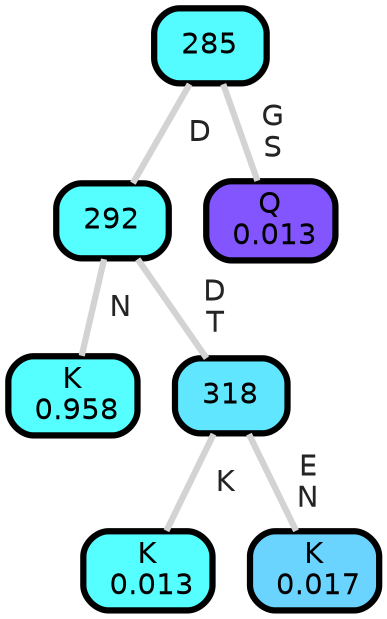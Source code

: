 graph Tree {
node [shape=box, style="filled, rounded",color="black",penwidth="3",fontcolor="black",                 fontname=helvetica] ;
graph [ranksep="0 equally", splines=straight,                 bgcolor=transparent, dpi=200] ;
edge [fontname=helvetica, fontweight=bold,fontcolor=grey14,color=lightgray] ;
0 [label="K
 0.958", fillcolor="#55ffff"] ;
1 [label="292", fillcolor="#55feff"] ;
2 [label="K
 0.013", fillcolor="#55ffff"] ;
3 [label="318", fillcolor="#61e6ff"] ;
4 [label="K
 0.017", fillcolor="#6ad4ff"] ;
5 [label="285", fillcolor="#55fcff"] ;
6 [label="Q
 0.013", fillcolor="#8355ff"] ;
1 -- 0 [label=" N",penwidth=3] ;
1 -- 3 [label=" D\n T",penwidth=3] ;
3 -- 2 [label=" K",penwidth=3] ;
3 -- 4 [label=" E\n N",penwidth=3] ;
5 -- 1 [label=" D",penwidth=3] ;
5 -- 6 [label=" G\n S",penwidth=3] ;
{rank = same;}}
